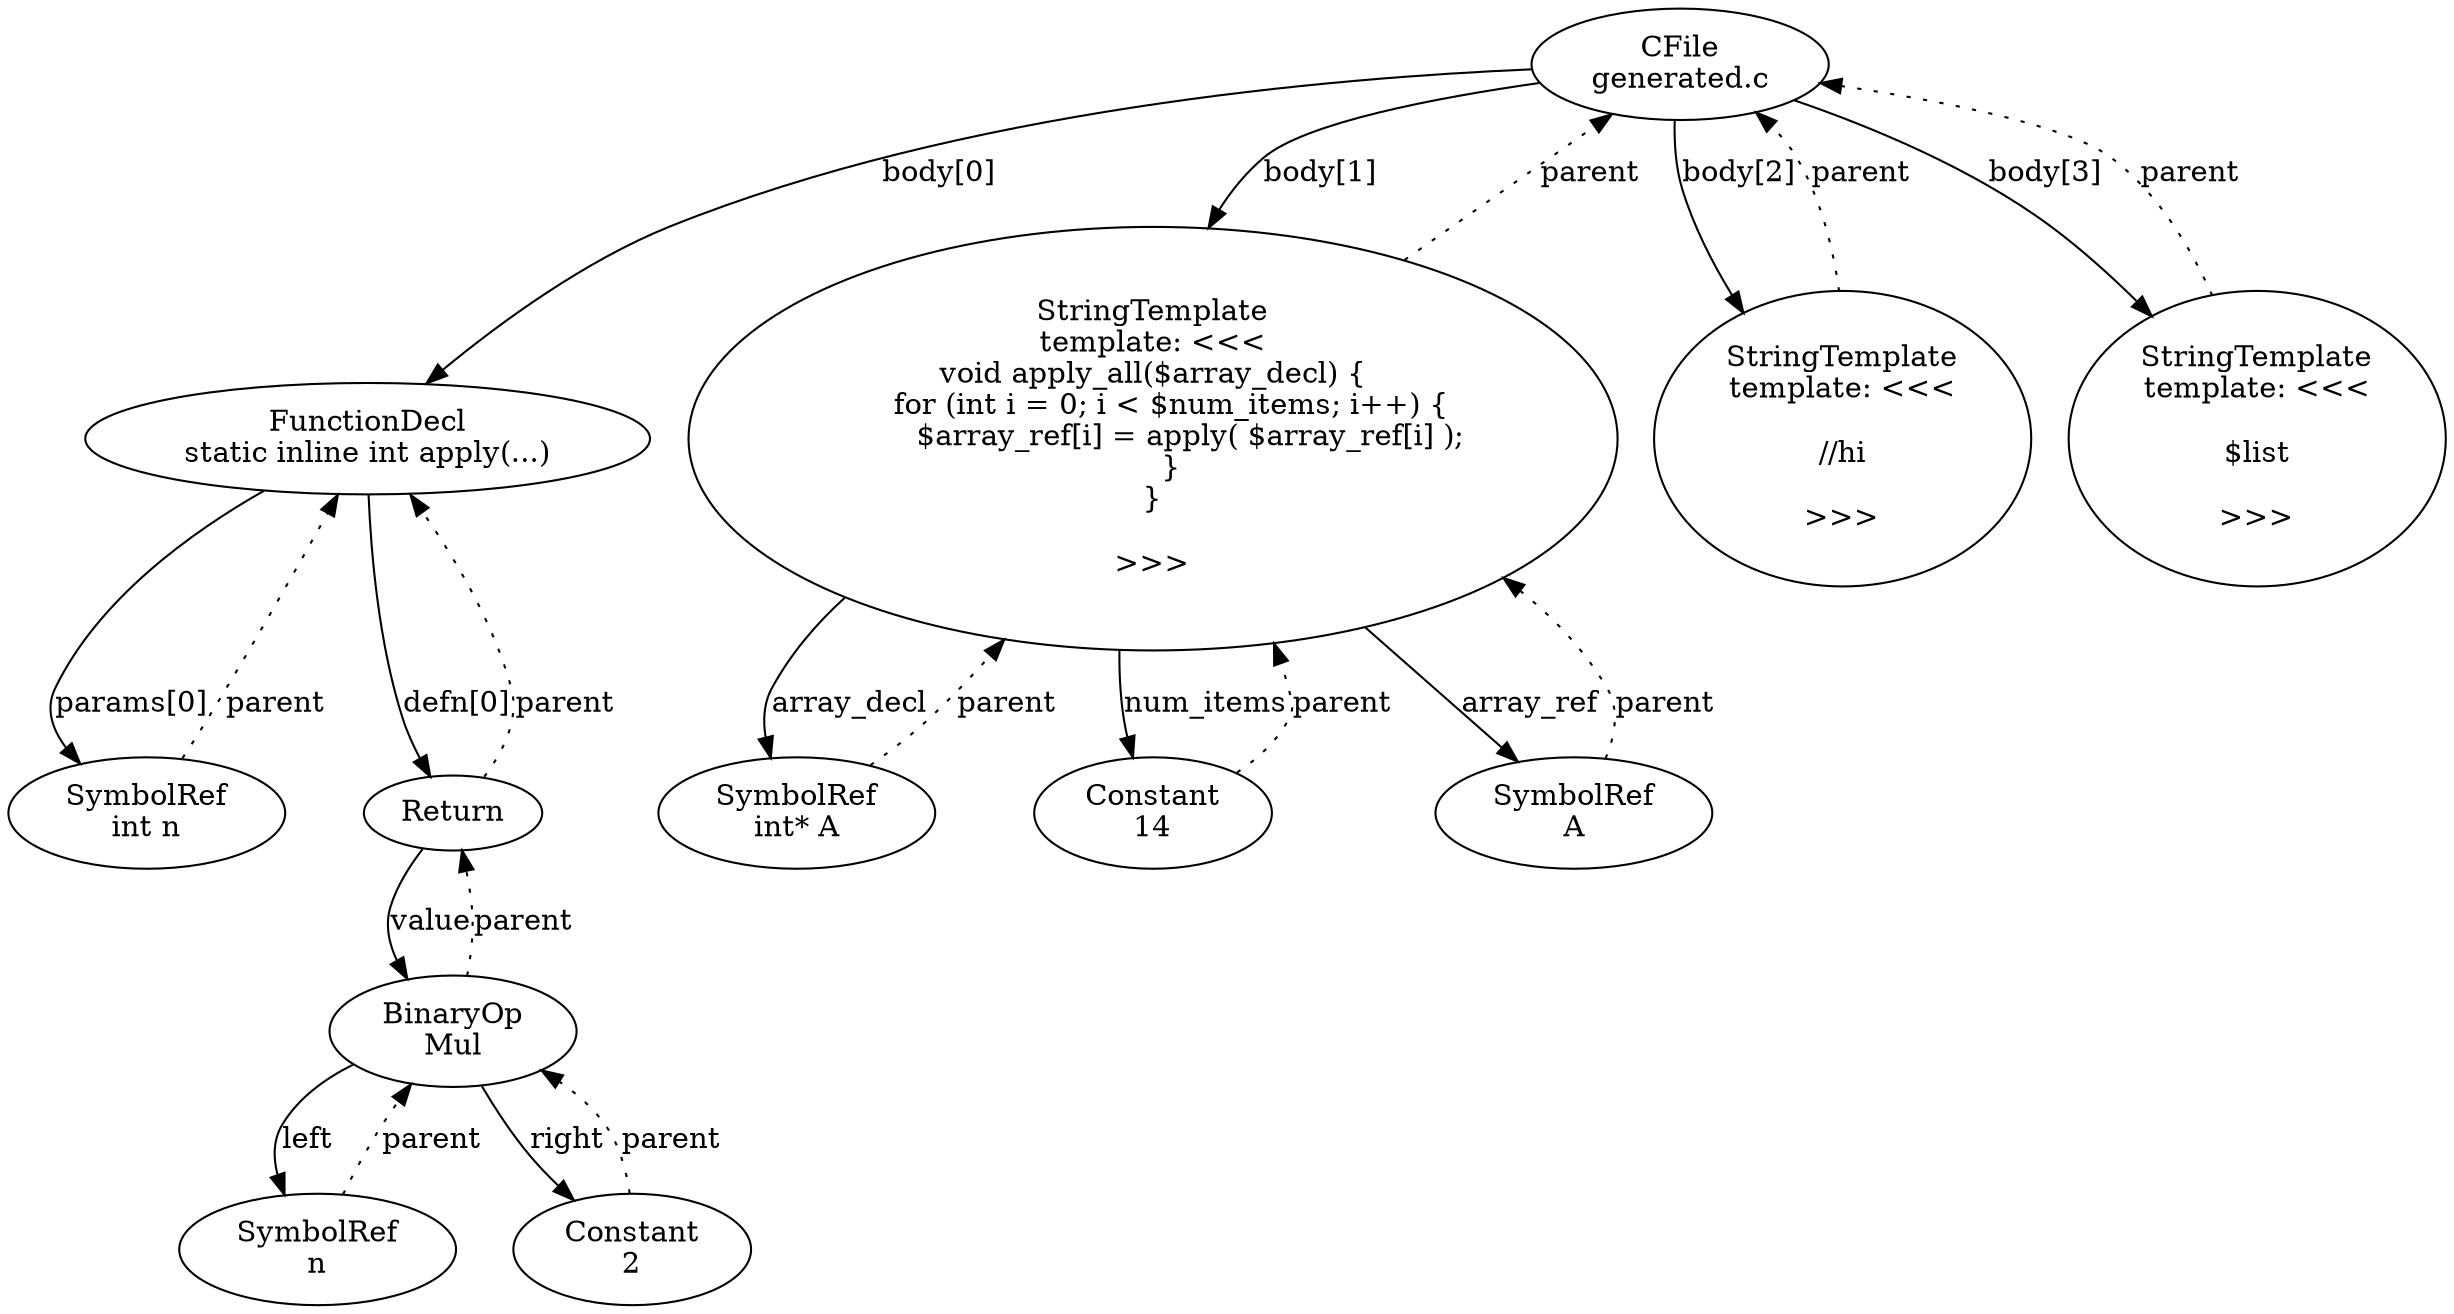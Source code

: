 digraph myprogram {
n50405072 [label="CFile\ngenerated.c"];
n50405072 -> n50443792 [label="body[0]"];
n50443792 [label="FunctionDecl\nstatic inline int apply(...)"];
n50443792 -> n50444944 [label="params[0]"];
n50444944 [label="SymbolRef\nint n"];
n50444944 -> n50443792 [label="parent",style=dotted];
n50443792 -> n50443984 [label="defn[0]"];
n50443984 [label="Return\n"];
n50443984 -> n50443792 [label="parent",style=dotted];
n50443984 -> n50444304 [label="value"];
n50444304 [label="BinaryOp\nMul"];
n50444304 -> n50443984 [label="parent",style=dotted];
n50444304 -> n50445072 [label="left"];
n50445072 [label="SymbolRef\nn"];
n50445072 -> n50444304 [label="parent",style=dotted];
n50444304 -> n50444112 [label="right"];
n50444112 [label="Constant\n2"];
n50444112 -> n50444304 [label="parent",style=dotted];
n50405072 -> n50446288 [label="body[1]"];
n50446288 [label="StringTemplate\ntemplate: <<<
void apply_all($array_decl) {\n    for (int i = 0; i < $num_items; i++) {\n        $array_ref[i] = apply( $array_ref[i] );\n    }\n}\n
>>>"];
n50446288 -> n50405072 [label="parent",style=dotted];
n50446288 -> n50445328 [label="array_decl"];
n50445328 [label="SymbolRef\nint* A"];
n50445328 -> n50446288 [label="parent",style=dotted];
n50446288 -> n50444560 [label="num_items"];
n50444560 [label="Constant\n14"];
n50444560 -> n50446288 [label="parent",style=dotted];
n50446288 -> n50442448 [label="array_ref"];
n50442448 [label="SymbolRef\nA"];
n50442448 -> n50446288 [label="parent",style=dotted];
n50405072 -> n50446416 [label="body[2]"];
n50446416 [label="StringTemplate\ntemplate: <<<
\n//hi\n
>>>"];
n50446416 -> n50405072 [label="parent",style=dotted];
n50405072 -> n50446544 [label="body[3]"];
n50446544 [label="StringTemplate\ntemplate: <<<
\n$list\n
>>>"];
n50446544 -> n50405072 [label="parent",style=dotted];
}